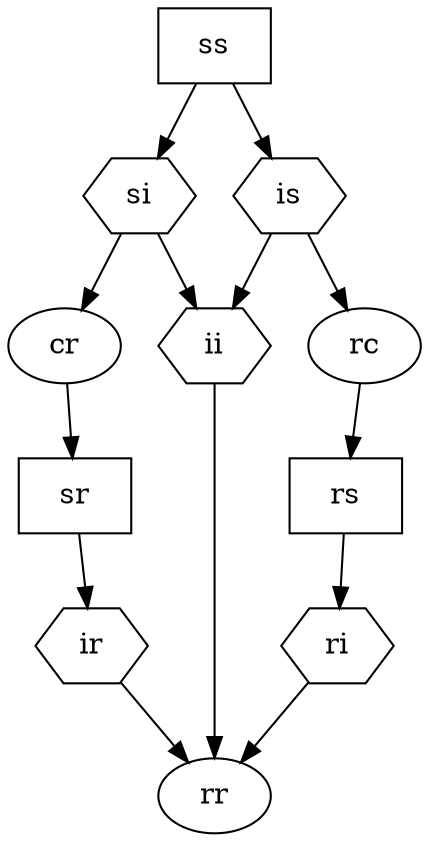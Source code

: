 digraph Dengue {
si [shape=hexagon];
is [shape=hexagon];
ii [shape=hexagon];
ri [shape=hexagon];
ir [shape=hexagon];
ss [shape=box];
rs [shape=box];
sr [shape=box];
ss -> si;
ss -> is;
si -> cr;
cr -> sr;
is -> rc;
rc -> rs;
rs -> ri;
ri -> rr;
sr -> ir;
ir -> rr;
si -> ii;
is -> ii;
ii -> rr;
}